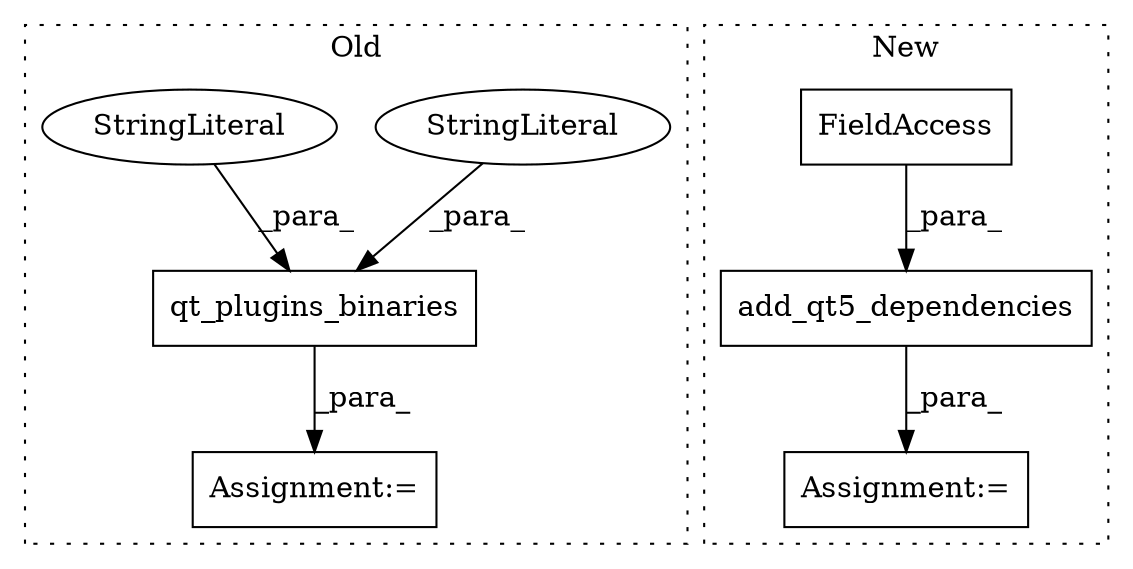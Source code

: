 digraph G {
subgraph cluster0 {
1 [label="qt_plugins_binaries" a="32" s="228,266" l="20,1" shape="box"];
5 [label="StringLiteral" a="45" s="257" l="9" shape="ellipse"];
6 [label="StringLiteral" a="45" s="248" l="8" shape="ellipse"];
7 [label="Assignment:=" a="7" s="227" l="1" shape="box"];
label = "Old";
style="dotted";
}
subgraph cluster1 {
2 [label="add_qt5_dependencies" a="32" s="440,469" l="21,1" shape="box"];
3 [label="FieldAccess" a="22" s="461" l="8" shape="box"];
4 [label="Assignment:=" a="7" s="438" l="2" shape="box"];
label = "New";
style="dotted";
}
1 -> 7 [label="_para_"];
2 -> 4 [label="_para_"];
3 -> 2 [label="_para_"];
5 -> 1 [label="_para_"];
6 -> 1 [label="_para_"];
}